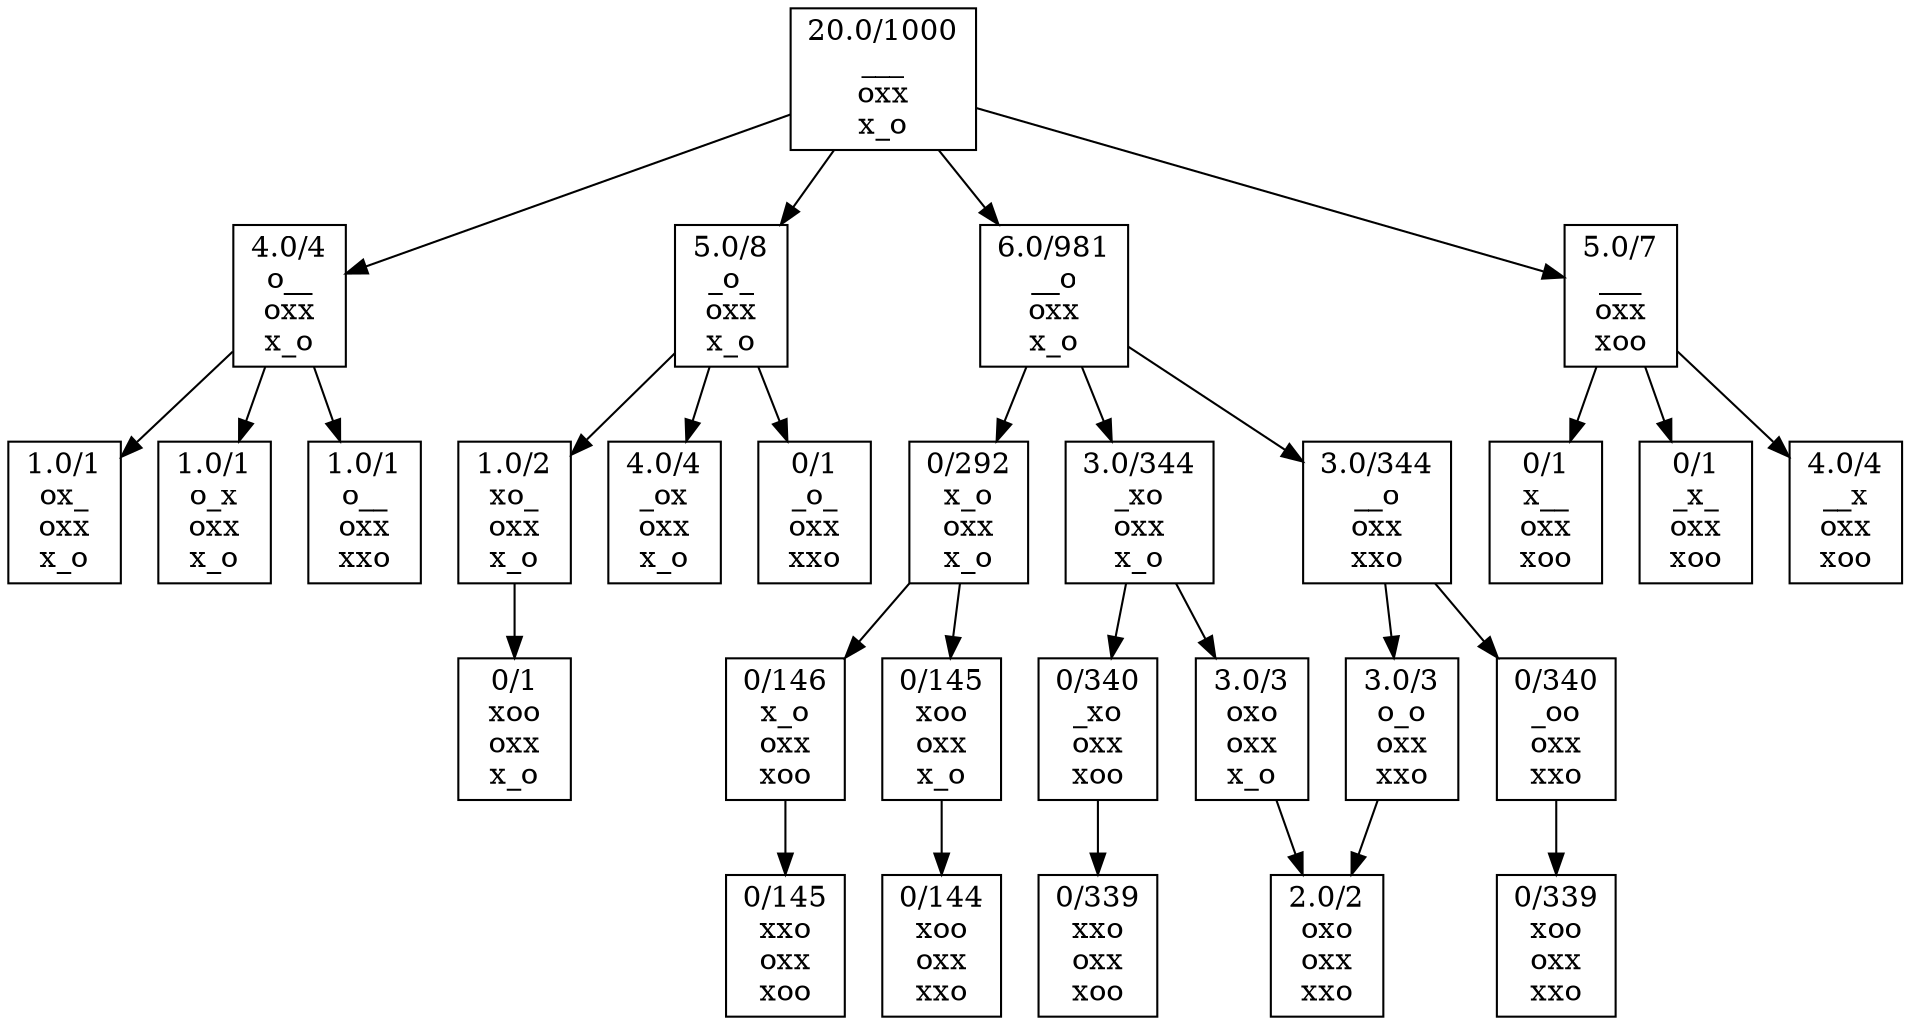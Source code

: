 digraph G {
    node [shape=box];
    "20.0/1000
___
oxx
x_o
" -> "4.0/4
o__
oxx
x_o
"
    "20.0/1000
___
oxx
x_o
" -> "5.0/8
_o_
oxx
x_o
"
    "20.0/1000
___
oxx
x_o
" -> "6.0/981
__o
oxx
x_o
"
    "20.0/1000
___
oxx
x_o
" -> "5.0/7
___
oxx
xoo
"
    "4.0/4
o__
oxx
x_o
" -> "1.0/1
ox_
oxx
x_o
"
    "4.0/4
o__
oxx
x_o
" -> "1.0/1
o_x
oxx
x_o
"
    "4.0/4
o__
oxx
x_o
" -> "1.0/1
o__
oxx
xxo
"
    "5.0/8
_o_
oxx
x_o
" -> "1.0/2
xo_
oxx
x_o
"
    "5.0/8
_o_
oxx
x_o
" -> "4.0/4
_ox
oxx
x_o
"
    "5.0/8
_o_
oxx
x_o
" -> "0/1
_o_
oxx
xxo
"
    "6.0/981
__o
oxx
x_o
" -> "0/292
x_o
oxx
x_o
"
    "6.0/981
__o
oxx
x_o
" -> "3.0/344
_xo
oxx
x_o
"
    "6.0/981
__o
oxx
x_o
" -> "3.0/344
__o
oxx
xxo
"
    "5.0/7
___
oxx
xoo
" -> "0/1
x__
oxx
xoo
"
    "5.0/7
___
oxx
xoo
" -> "0/1
_x_
oxx
xoo
"
    "5.0/7
___
oxx
xoo
" -> "4.0/4
__x
oxx
xoo
"
    "1.0/2
xo_
oxx
x_o
" -> "0/1
xoo
oxx
x_o
"
    "0/292
x_o
oxx
x_o
" -> "0/145
xoo
oxx
x_o
"
    "0/292
x_o
oxx
x_o
" -> "0/146
x_o
oxx
xoo
"
    "3.0/344
_xo
oxx
x_o
" -> "3.0/3
oxo
oxx
x_o
"
    "3.0/344
_xo
oxx
x_o
" -> "0/340
_xo
oxx
xoo
"
    "3.0/344
__o
oxx
xxo
" -> "3.0/3
o_o
oxx
xxo
"
    "3.0/344
__o
oxx
xxo
" -> "0/340
_oo
oxx
xxo
"
    "0/145
xoo
oxx
x_o
" -> "0/144
xoo
oxx
xxo
"
    "0/146
x_o
oxx
xoo
" -> "0/145
xxo
oxx
xoo
"
    "3.0/3
oxo
oxx
x_o
" -> "2.0/2
oxo
oxx
xxo
"
    "0/340
_xo
oxx
xoo
" -> "0/339
xxo
oxx
xoo
"
    "3.0/3
o_o
oxx
xxo
" -> "2.0/2
oxo
oxx
xxo
"
    "0/340
_oo
oxx
xxo
" -> "0/339
xoo
oxx
xxo
"
}
